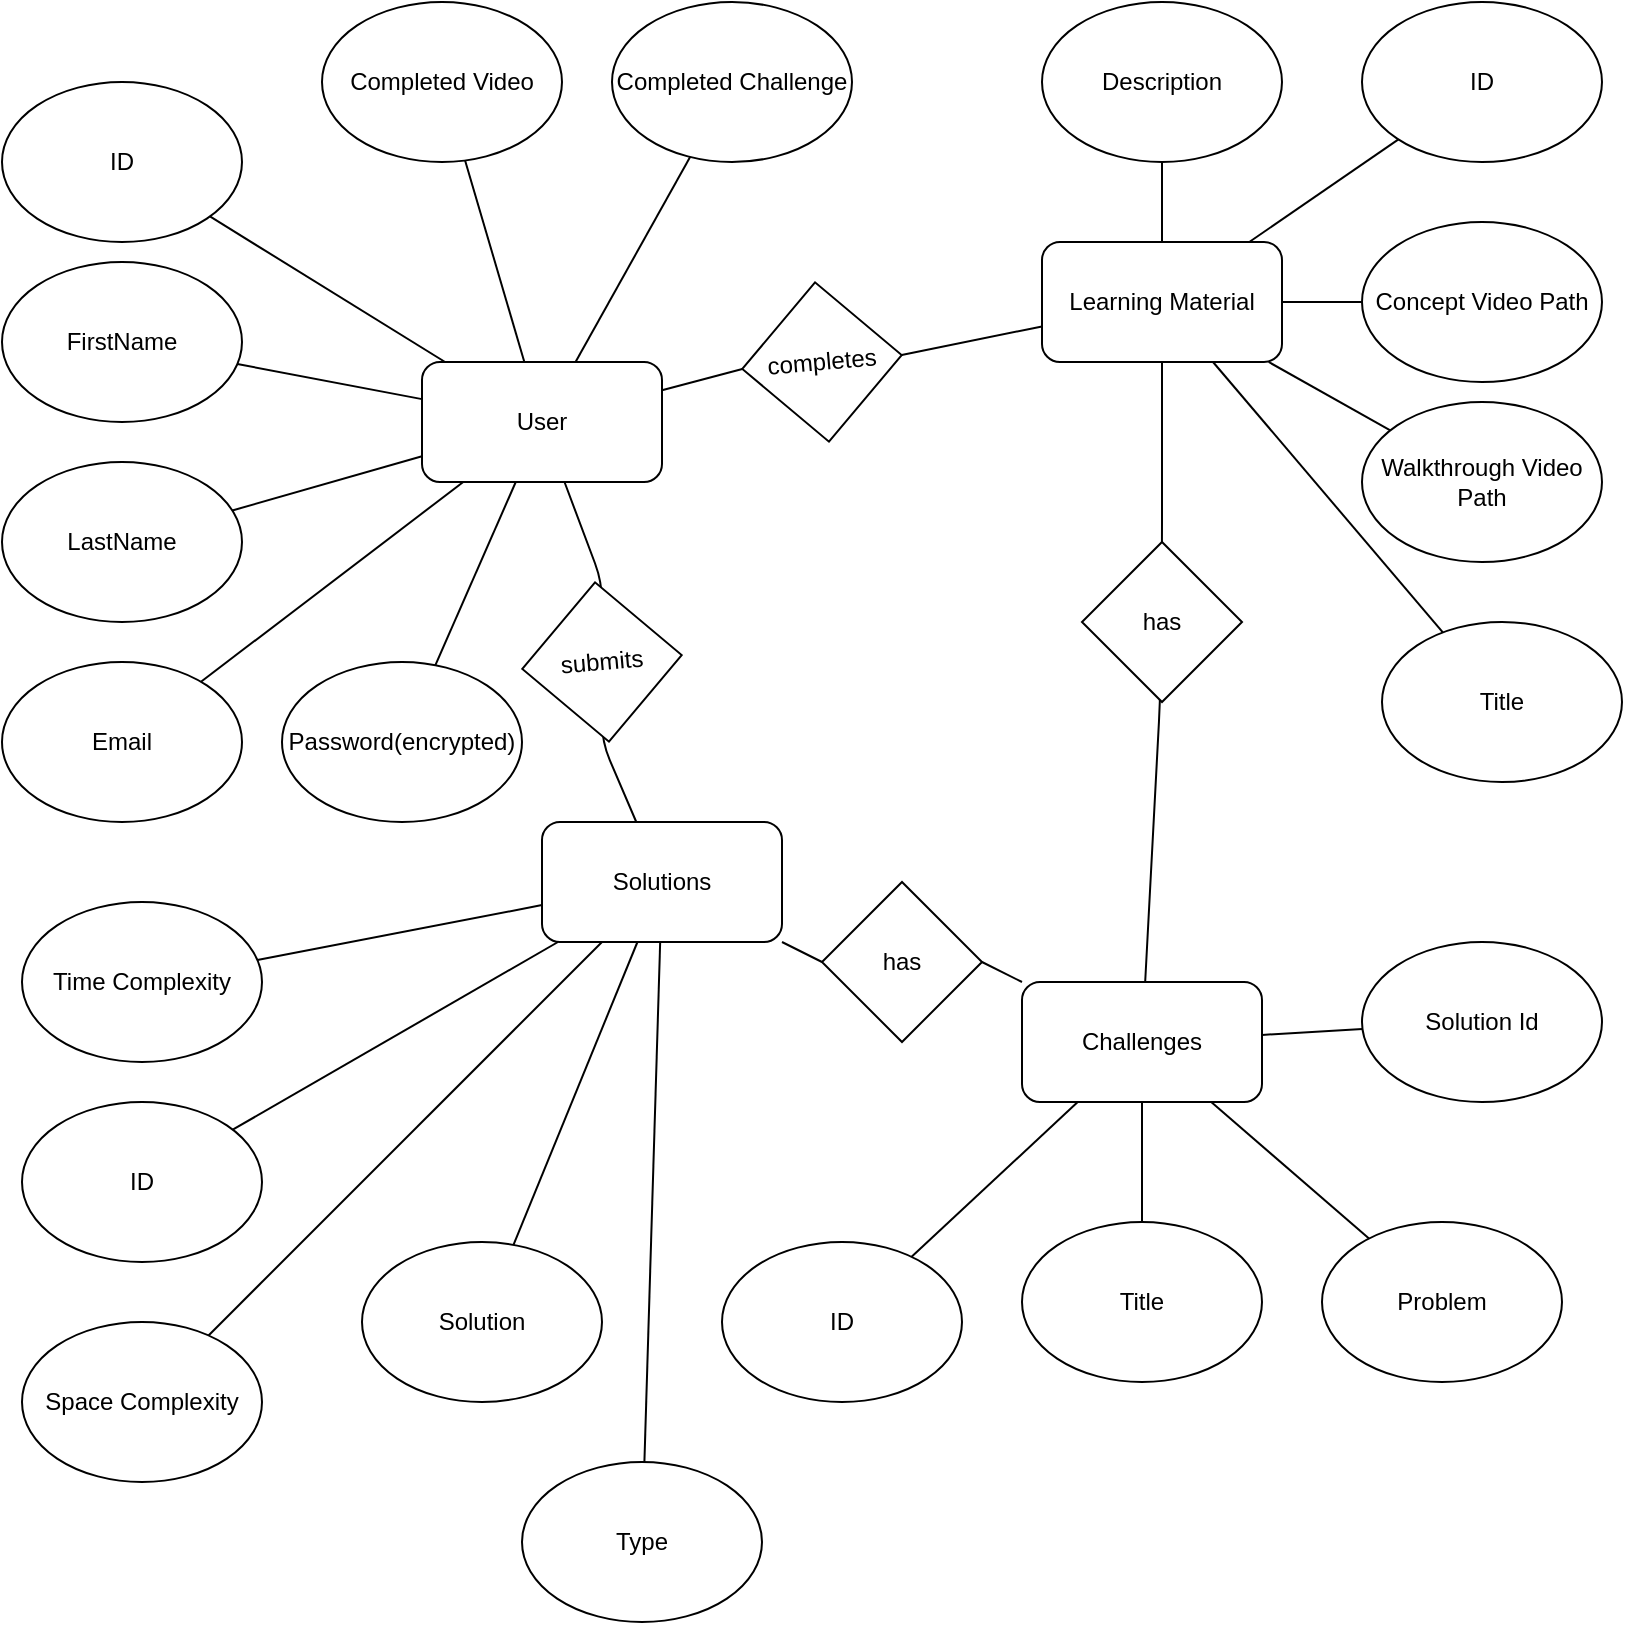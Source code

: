 <mxfile version="13.4.5" type="device"><diagram id="ytjoXP0TauKP564lWjO6" name="Page-1"><mxGraphModel dx="1483" dy="867" grid="1" gridSize="10" guides="1" tooltips="1" connect="1" arrows="1" fold="1" page="1" pageScale="1" pageWidth="850" pageHeight="1100" math="0" shadow="0"><root><mxCell id="0"/><mxCell id="1" parent="0"/><mxCell id="9pCuokjH1PluirE0-SKG-1" value="User" style="rounded=1;whiteSpace=wrap;html=1;" vertex="1" parent="1"><mxGeometry x="210" y="180" width="120" height="60" as="geometry"/></mxCell><mxCell id="9pCuokjH1PluirE0-SKG-2" value="Learning Material" style="rounded=1;whiteSpace=wrap;html=1;" vertex="1" parent="1"><mxGeometry x="520" y="120" width="120" height="60" as="geometry"/></mxCell><mxCell id="9pCuokjH1PluirE0-SKG-3" value="Challenges" style="rounded=1;whiteSpace=wrap;html=1;" vertex="1" parent="1"><mxGeometry x="510" y="490" width="120" height="60" as="geometry"/></mxCell><mxCell id="9pCuokjH1PluirE0-SKG-4" value="ID" style="ellipse;whiteSpace=wrap;html=1;" vertex="1" parent="1"><mxGeometry y="40" width="120" height="80" as="geometry"/></mxCell><mxCell id="9pCuokjH1PluirE0-SKG-5" value="FirstName" style="ellipse;whiteSpace=wrap;html=1;" vertex="1" parent="1"><mxGeometry y="130" width="120" height="80" as="geometry"/></mxCell><mxCell id="9pCuokjH1PluirE0-SKG-6" value="LastName&lt;span style=&quot;color: rgba(0 , 0 , 0 , 0) ; font-family: monospace ; font-size: 0px&quot;&gt;%3CmxGraphModel%3E%3Croot%3E%3CmxCell%20id%3D%220%22%2F%3E%3CmxCell%20id%3D%221%22%20parent%3D%220%22%2F%3E%3CmxCell%20id%3D%222%22%20value%3D%22ID%22%20style%3D%22ellipse%3BwhiteSpace%3Dwrap%3Bhtml%3D1%3B%22%20vertex%3D%221%22%20parent%3D%221%22%3E%3CmxGeometry%20y%3D%2240%22%20width%3D%22120%22%20height%3D%2280%22%20as%3D%22geometry%22%2F%3E%3C%2FmxCell%3E%3C%2Froot%3E%3C%2FmxGraphModel%3E&lt;/span&gt;" style="ellipse;whiteSpace=wrap;html=1;" vertex="1" parent="1"><mxGeometry y="230" width="120" height="80" as="geometry"/></mxCell><mxCell id="9pCuokjH1PluirE0-SKG-7" value="Email" style="ellipse;whiteSpace=wrap;html=1;" vertex="1" parent="1"><mxGeometry y="330" width="120" height="80" as="geometry"/></mxCell><mxCell id="9pCuokjH1PluirE0-SKG-8" value="Password(encrypted)" style="ellipse;whiteSpace=wrap;html=1;" vertex="1" parent="1"><mxGeometry x="140" y="330" width="120" height="80" as="geometry"/></mxCell><mxCell id="9pCuokjH1PluirE0-SKG-9" value="Completed Video" style="ellipse;whiteSpace=wrap;html=1;" vertex="1" parent="1"><mxGeometry x="160" width="120" height="80" as="geometry"/></mxCell><mxCell id="9pCuokjH1PluirE0-SKG-10" value="Completed Challenge" style="ellipse;whiteSpace=wrap;html=1;" vertex="1" parent="1"><mxGeometry x="305" width="120" height="80" as="geometry"/></mxCell><mxCell id="9pCuokjH1PluirE0-SKG-11" value="ID" style="ellipse;whiteSpace=wrap;html=1;" vertex="1" parent="1"><mxGeometry x="680" width="120" height="80" as="geometry"/></mxCell><mxCell id="9pCuokjH1PluirE0-SKG-12" value="ID" style="ellipse;whiteSpace=wrap;html=1;" vertex="1" parent="1"><mxGeometry x="360" y="620" width="120" height="80" as="geometry"/></mxCell><mxCell id="9pCuokjH1PluirE0-SKG-13" value="Concept Video Path&lt;span style=&quot;color: rgba(0 , 0 , 0 , 0) ; font-family: monospace ; font-size: 0px&quot;&gt;%3CmxGraphModel%3E%3Croot%3E%3CmxCell%20id%3D%220%22%2F%3E%3CmxCell%20id%3D%221%22%20parent%3D%220%22%2F%3E%3CmxCell%20id%3D%222%22%20value%3D%22ID%22%20style%3D%22ellipse%3BwhiteSpace%3Dwrap%3Bhtml%3D1%3B%22%20vertex%3D%221%22%20parent%3D%221%22%3E%3CmxGeometry%20y%3D%2240%22%20width%3D%22120%22%20height%3D%2280%22%20as%3D%22geometry%22%2F%3E%3C%2FmxCell%3E%3C%2Froot%3E%3C%2FmxGraphModel%3E&lt;/span&gt;" style="ellipse;whiteSpace=wrap;html=1;" vertex="1" parent="1"><mxGeometry x="680" y="110" width="120" height="80" as="geometry"/></mxCell><mxCell id="9pCuokjH1PluirE0-SKG-14" value="Walkthrough Video Path" style="ellipse;whiteSpace=wrap;html=1;" vertex="1" parent="1"><mxGeometry x="680" y="200" width="120" height="80" as="geometry"/></mxCell><mxCell id="9pCuokjH1PluirE0-SKG-15" value="Description" style="ellipse;whiteSpace=wrap;html=1;" vertex="1" parent="1"><mxGeometry x="520" width="120" height="80" as="geometry"/></mxCell><mxCell id="9pCuokjH1PluirE0-SKG-16" value="Title" style="ellipse;whiteSpace=wrap;html=1;" vertex="1" parent="1"><mxGeometry x="690" y="310" width="120" height="80" as="geometry"/></mxCell><mxCell id="9pCuokjH1PluirE0-SKG-17" value="Title&lt;span style=&quot;color: rgba(0 , 0 , 0 , 0) ; font-family: monospace ; font-size: 0px&quot;&gt;%3CmxGraphModel%3E%3Croot%3E%3CmxCell%20id%3D%220%22%2F%3E%3CmxCell%20id%3D%221%22%20parent%3D%220%22%2F%3E%3CmxCell%20id%3D%222%22%20value%3D%22ID%22%20style%3D%22ellipse%3BwhiteSpace%3Dwrap%3Bhtml%3D1%3B%22%20vertex%3D%221%22%20parent%3D%221%22%3E%3CmxGeometry%20y%3D%2240%22%20width%3D%22120%22%20height%3D%2280%22%20as%3D%22geometry%22%2F%3E%3C%2FmxCell%3E%3C%2Froot%3E%3C%2FmxGraphModel%3E&lt;/span&gt;" style="ellipse;whiteSpace=wrap;html=1;" vertex="1" parent="1"><mxGeometry x="510" y="610" width="120" height="80" as="geometry"/></mxCell><mxCell id="9pCuokjH1PluirE0-SKG-18" value="Problem" style="ellipse;whiteSpace=wrap;html=1;" vertex="1" parent="1"><mxGeometry x="660" y="610" width="120" height="80" as="geometry"/></mxCell><mxCell id="9pCuokjH1PluirE0-SKG-19" value="Solutions" style="rounded=1;whiteSpace=wrap;html=1;" vertex="1" parent="1"><mxGeometry x="270" y="410" width="120" height="60" as="geometry"/></mxCell><mxCell id="9pCuokjH1PluirE0-SKG-21" value="Solution Id" style="ellipse;whiteSpace=wrap;html=1;" vertex="1" parent="1"><mxGeometry x="680" y="470" width="120" height="80" as="geometry"/></mxCell><mxCell id="9pCuokjH1PluirE0-SKG-22" value="ID" style="ellipse;whiteSpace=wrap;html=1;" vertex="1" parent="1"><mxGeometry x="10" y="550" width="120" height="80" as="geometry"/></mxCell><mxCell id="9pCuokjH1PluirE0-SKG-23" value="Solution&lt;span style=&quot;color: rgba(0 , 0 , 0 , 0) ; font-family: monospace ; font-size: 0px&quot;&gt;%3CmxGraphModel%3E%3Croot%3E%3CmxCell%20id%3D%220%22%2F%3E%3CmxCell%20id%3D%221%22%20parent%3D%220%22%2F%3E%3CmxCell%20id%3D%222%22%20value%3D%22ID%22%20style%3D%22ellipse%3BwhiteSpace%3Dwrap%3Bhtml%3D1%3B%22%20vertex%3D%221%22%20parent%3D%221%22%3E%3CmxGeometry%20x%3D%22360%22%20y%3D%22620%22%20width%3D%22120%22%20height%3D%2280%22%20as%3D%22geometry%22%2F%3E%3C%2FmxCell%3E%3C%2Froot%3E%3C%2FmxGraphModel%3E&lt;/span&gt;" style="ellipse;whiteSpace=wrap;html=1;" vertex="1" parent="1"><mxGeometry x="180" y="620" width="120" height="80" as="geometry"/></mxCell><mxCell id="9pCuokjH1PluirE0-SKG-24" value="Time Complexity" style="ellipse;whiteSpace=wrap;html=1;" vertex="1" parent="1"><mxGeometry x="10" y="450" width="120" height="80" as="geometry"/></mxCell><mxCell id="9pCuokjH1PluirE0-SKG-25" value="Space Complexity" style="ellipse;whiteSpace=wrap;html=1;" vertex="1" parent="1"><mxGeometry x="10" y="660" width="120" height="80" as="geometry"/></mxCell><mxCell id="9pCuokjH1PluirE0-SKG-26" value="Type" style="ellipse;whiteSpace=wrap;html=1;" vertex="1" parent="1"><mxGeometry x="260" y="730" width="120" height="80" as="geometry"/></mxCell><mxCell id="9pCuokjH1PluirE0-SKG-27" value="" style="endArrow=none;html=1;" edge="1" parent="1" source="9pCuokjH1PluirE0-SKG-1" target="9pCuokjH1PluirE0-SKG-10"><mxGeometry width="50" height="50" relative="1" as="geometry"><mxPoint x="400" y="210" as="sourcePoint"/><mxPoint x="450" y="160" as="targetPoint"/></mxGeometry></mxCell><mxCell id="9pCuokjH1PluirE0-SKG-28" value="" style="endArrow=none;html=1;" edge="1" parent="1" source="9pCuokjH1PluirE0-SKG-1" target="9pCuokjH1PluirE0-SKG-9"><mxGeometry width="50" height="50" relative="1" as="geometry"><mxPoint x="410" y="220" as="sourcePoint"/><mxPoint x="460" y="170" as="targetPoint"/></mxGeometry></mxCell><mxCell id="9pCuokjH1PluirE0-SKG-29" value="" style="endArrow=none;html=1;" edge="1" parent="1" source="9pCuokjH1PluirE0-SKG-1" target="9pCuokjH1PluirE0-SKG-4"><mxGeometry width="50" height="50" relative="1" as="geometry"><mxPoint x="420" y="230" as="sourcePoint"/><mxPoint x="470" y="180" as="targetPoint"/></mxGeometry></mxCell><mxCell id="9pCuokjH1PluirE0-SKG-30" value="" style="endArrow=none;html=1;" edge="1" parent="1" source="9pCuokjH1PluirE0-SKG-1" target="9pCuokjH1PluirE0-SKG-5"><mxGeometry width="50" height="50" relative="1" as="geometry"><mxPoint x="430" y="240" as="sourcePoint"/><mxPoint x="480" y="190" as="targetPoint"/></mxGeometry></mxCell><mxCell id="9pCuokjH1PluirE0-SKG-31" value="" style="endArrow=none;html=1;" edge="1" parent="1" source="9pCuokjH1PluirE0-SKG-1" target="9pCuokjH1PluirE0-SKG-6"><mxGeometry width="50" height="50" relative="1" as="geometry"><mxPoint x="440" y="250" as="sourcePoint"/><mxPoint x="490" y="200" as="targetPoint"/></mxGeometry></mxCell><mxCell id="9pCuokjH1PluirE0-SKG-32" value="" style="endArrow=none;html=1;" edge="1" parent="1" source="9pCuokjH1PluirE0-SKG-7" target="9pCuokjH1PluirE0-SKG-1"><mxGeometry width="50" height="50" relative="1" as="geometry"><mxPoint x="450" y="260" as="sourcePoint"/><mxPoint x="500" y="210" as="targetPoint"/></mxGeometry></mxCell><mxCell id="9pCuokjH1PluirE0-SKG-33" value="" style="endArrow=none;html=1;" edge="1" parent="1" source="9pCuokjH1PluirE0-SKG-8" target="9pCuokjH1PluirE0-SKG-1"><mxGeometry width="50" height="50" relative="1" as="geometry"><mxPoint x="460" y="270" as="sourcePoint"/><mxPoint x="510" y="220" as="targetPoint"/></mxGeometry></mxCell><mxCell id="9pCuokjH1PluirE0-SKG-34" value="" style="endArrow=none;html=1;exitX=0.5;exitY=0;exitDx=0;exitDy=0;" edge="1" parent="1" source="9pCuokjH1PluirE0-SKG-52" target="9pCuokjH1PluirE0-SKG-2"><mxGeometry width="50" height="50" relative="1" as="geometry"><mxPoint x="470" y="280" as="sourcePoint"/><mxPoint x="520" y="230" as="targetPoint"/></mxGeometry></mxCell><mxCell id="9pCuokjH1PluirE0-SKG-35" value="" style="endArrow=none;html=1;" edge="1" parent="1" source="9pCuokjH1PluirE0-SKG-2" target="9pCuokjH1PluirE0-SKG-15"><mxGeometry width="50" height="50" relative="1" as="geometry"><mxPoint x="480" y="290" as="sourcePoint"/><mxPoint x="530" y="240" as="targetPoint"/></mxGeometry></mxCell><mxCell id="9pCuokjH1PluirE0-SKG-36" value="" style="endArrow=none;html=1;" edge="1" parent="1" source="9pCuokjH1PluirE0-SKG-2" target="9pCuokjH1PluirE0-SKG-11"><mxGeometry width="50" height="50" relative="1" as="geometry"><mxPoint x="490" y="300" as="sourcePoint"/><mxPoint x="540" y="250" as="targetPoint"/></mxGeometry></mxCell><mxCell id="9pCuokjH1PluirE0-SKG-37" value="" style="endArrow=none;html=1;" edge="1" parent="1" source="9pCuokjH1PluirE0-SKG-2" target="9pCuokjH1PluirE0-SKG-13"><mxGeometry width="50" height="50" relative="1" as="geometry"><mxPoint x="500" y="310" as="sourcePoint"/><mxPoint x="550" y="260" as="targetPoint"/></mxGeometry></mxCell><mxCell id="9pCuokjH1PluirE0-SKG-38" value="" style="endArrow=none;html=1;" edge="1" parent="1" source="9pCuokjH1PluirE0-SKG-2" target="9pCuokjH1PluirE0-SKG-14"><mxGeometry width="50" height="50" relative="1" as="geometry"><mxPoint x="510" y="320" as="sourcePoint"/><mxPoint x="560" y="270" as="targetPoint"/></mxGeometry></mxCell><mxCell id="9pCuokjH1PluirE0-SKG-39" value="" style="endArrow=none;html=1;" edge="1" parent="1" source="9pCuokjH1PluirE0-SKG-2" target="9pCuokjH1PluirE0-SKG-16"><mxGeometry width="50" height="50" relative="1" as="geometry"><mxPoint x="520" y="330" as="sourcePoint"/><mxPoint x="570" y="280" as="targetPoint"/></mxGeometry></mxCell><mxCell id="9pCuokjH1PluirE0-SKG-40" value="" style="endArrow=none;html=1;" edge="1" parent="1" source="9pCuokjH1PluirE0-SKG-3" target="9pCuokjH1PluirE0-SKG-2"><mxGeometry width="50" height="50" relative="1" as="geometry"><mxPoint x="530" y="340" as="sourcePoint"/><mxPoint x="580" y="290" as="targetPoint"/><Array as="points"><mxPoint x="579" y="350"/><mxPoint x="580" y="270"/></Array></mxGeometry></mxCell><mxCell id="9pCuokjH1PluirE0-SKG-41" value="" style="endArrow=none;html=1;exitX=0.5;exitY=1;exitDx=0;exitDy=0;" edge="1" parent="1" source="9pCuokjH1PluirE0-SKG-56" target="9pCuokjH1PluirE0-SKG-19"><mxGeometry width="50" height="50" relative="1" as="geometry"><mxPoint x="540" y="350" as="sourcePoint"/><mxPoint x="590" y="300" as="targetPoint"/></mxGeometry></mxCell><mxCell id="9pCuokjH1PluirE0-SKG-42" value="" style="endArrow=none;html=1;" edge="1" parent="1" source="9pCuokjH1PluirE0-SKG-3" target="9pCuokjH1PluirE0-SKG-21"><mxGeometry width="50" height="50" relative="1" as="geometry"><mxPoint x="550" y="360" as="sourcePoint"/><mxPoint x="750" y="560" as="targetPoint"/></mxGeometry></mxCell><mxCell id="9pCuokjH1PluirE0-SKG-43" value="" style="endArrow=none;html=1;" edge="1" parent="1" source="9pCuokjH1PluirE0-SKG-18" target="9pCuokjH1PluirE0-SKG-3"><mxGeometry width="50" height="50" relative="1" as="geometry"><mxPoint x="560" y="370" as="sourcePoint"/><mxPoint x="610" y="320" as="targetPoint"/></mxGeometry></mxCell><mxCell id="9pCuokjH1PluirE0-SKG-44" value="" style="endArrow=none;html=1;" edge="1" parent="1" source="9pCuokjH1PluirE0-SKG-17" target="9pCuokjH1PluirE0-SKG-3"><mxGeometry width="50" height="50" relative="1" as="geometry"><mxPoint x="570" y="380" as="sourcePoint"/><mxPoint x="620" y="330" as="targetPoint"/></mxGeometry></mxCell><mxCell id="9pCuokjH1PluirE0-SKG-45" value="" style="endArrow=none;html=1;" edge="1" parent="1" source="9pCuokjH1PluirE0-SKG-12" target="9pCuokjH1PluirE0-SKG-3"><mxGeometry width="50" height="50" relative="1" as="geometry"><mxPoint x="580" y="390" as="sourcePoint"/><mxPoint x="630" y="340" as="targetPoint"/></mxGeometry></mxCell><mxCell id="9pCuokjH1PluirE0-SKG-46" value="" style="endArrow=none;html=1;" edge="1" parent="1" source="9pCuokjH1PluirE0-SKG-26" target="9pCuokjH1PluirE0-SKG-19"><mxGeometry width="50" height="50" relative="1" as="geometry"><mxPoint x="590" y="400" as="sourcePoint"/><mxPoint x="640" y="350" as="targetPoint"/></mxGeometry></mxCell><mxCell id="9pCuokjH1PluirE0-SKG-47" value="" style="endArrow=none;html=1;" edge="1" parent="1" source="9pCuokjH1PluirE0-SKG-23" target="9pCuokjH1PluirE0-SKG-19"><mxGeometry width="50" height="50" relative="1" as="geometry"><mxPoint x="600" y="410" as="sourcePoint"/><mxPoint x="650" y="360" as="targetPoint"/></mxGeometry></mxCell><mxCell id="9pCuokjH1PluirE0-SKG-48" value="" style="endArrow=none;html=1;" edge="1" parent="1" source="9pCuokjH1PluirE0-SKG-25" target="9pCuokjH1PluirE0-SKG-19"><mxGeometry width="50" height="50" relative="1" as="geometry"><mxPoint x="610" y="420" as="sourcePoint"/><mxPoint x="660" y="370" as="targetPoint"/></mxGeometry></mxCell><mxCell id="9pCuokjH1PluirE0-SKG-49" value="" style="endArrow=none;html=1;" edge="1" parent="1" source="9pCuokjH1PluirE0-SKG-22" target="9pCuokjH1PluirE0-SKG-19"><mxGeometry width="50" height="50" relative="1" as="geometry"><mxPoint x="620" y="430" as="sourcePoint"/><mxPoint x="670" y="380" as="targetPoint"/></mxGeometry></mxCell><mxCell id="9pCuokjH1PluirE0-SKG-50" value="" style="endArrow=none;html=1;" edge="1" parent="1" source="9pCuokjH1PluirE0-SKG-24" target="9pCuokjH1PluirE0-SKG-19"><mxGeometry width="50" height="50" relative="1" as="geometry"><mxPoint x="630" y="440" as="sourcePoint"/><mxPoint x="680" y="390" as="targetPoint"/></mxGeometry></mxCell><mxCell id="9pCuokjH1PluirE0-SKG-51" value="" style="endArrow=none;html=1;" edge="1" parent="1" source="9pCuokjH1PluirE0-SKG-1" target="9pCuokjH1PluirE0-SKG-19"><mxGeometry width="50" height="50" relative="1" as="geometry"><mxPoint x="640" y="450" as="sourcePoint"/><mxPoint x="690" y="400" as="targetPoint"/><Array as="points"><mxPoint x="300" y="290"/><mxPoint x="300" y="370"/></Array></mxGeometry></mxCell><mxCell id="9pCuokjH1PluirE0-SKG-52" value="completes" style="rhombus;whiteSpace=wrap;html=1;direction=south;rotation=-5;" vertex="1" parent="1"><mxGeometry x="370" y="140" width="80" height="80" as="geometry"/></mxCell><mxCell id="9pCuokjH1PluirE0-SKG-53" value="" style="endArrow=none;html=1;entryX=0.5;entryY=1;entryDx=0;entryDy=0;" edge="1" parent="1" source="9pCuokjH1PluirE0-SKG-1" target="9pCuokjH1PluirE0-SKG-52"><mxGeometry width="50" height="50" relative="1" as="geometry"><mxPoint x="330" y="198.387" as="sourcePoint"/><mxPoint x="520" y="161.613" as="targetPoint"/></mxGeometry></mxCell><mxCell id="9pCuokjH1PluirE0-SKG-55" value="has" style="rhombus;whiteSpace=wrap;html=1;direction=south;rotation=0;" vertex="1" parent="1"><mxGeometry x="540" y="270" width="80" height="80" as="geometry"/></mxCell><mxCell id="9pCuokjH1PluirE0-SKG-56" value="has" style="rhombus;whiteSpace=wrap;html=1;direction=south;rotation=0;" vertex="1" parent="1"><mxGeometry x="410" y="440" width="80" height="80" as="geometry"/></mxCell><mxCell id="9pCuokjH1PluirE0-SKG-57" value="" style="endArrow=none;html=1;entryX=0.5;entryY=0;entryDx=0;entryDy=0;" edge="1" parent="1" source="9pCuokjH1PluirE0-SKG-3" target="9pCuokjH1PluirE0-SKG-56"><mxGeometry width="50" height="50" relative="1" as="geometry"><mxPoint x="510" y="500" as="sourcePoint"/><mxPoint x="390" y="460" as="targetPoint"/></mxGeometry></mxCell><mxCell id="9pCuokjH1PluirE0-SKG-58" value="submits" style="rhombus;whiteSpace=wrap;html=1;direction=south;rotation=-5;" vertex="1" parent="1"><mxGeometry x="260" y="290" width="80" height="80" as="geometry"/></mxCell></root></mxGraphModel></diagram></mxfile>